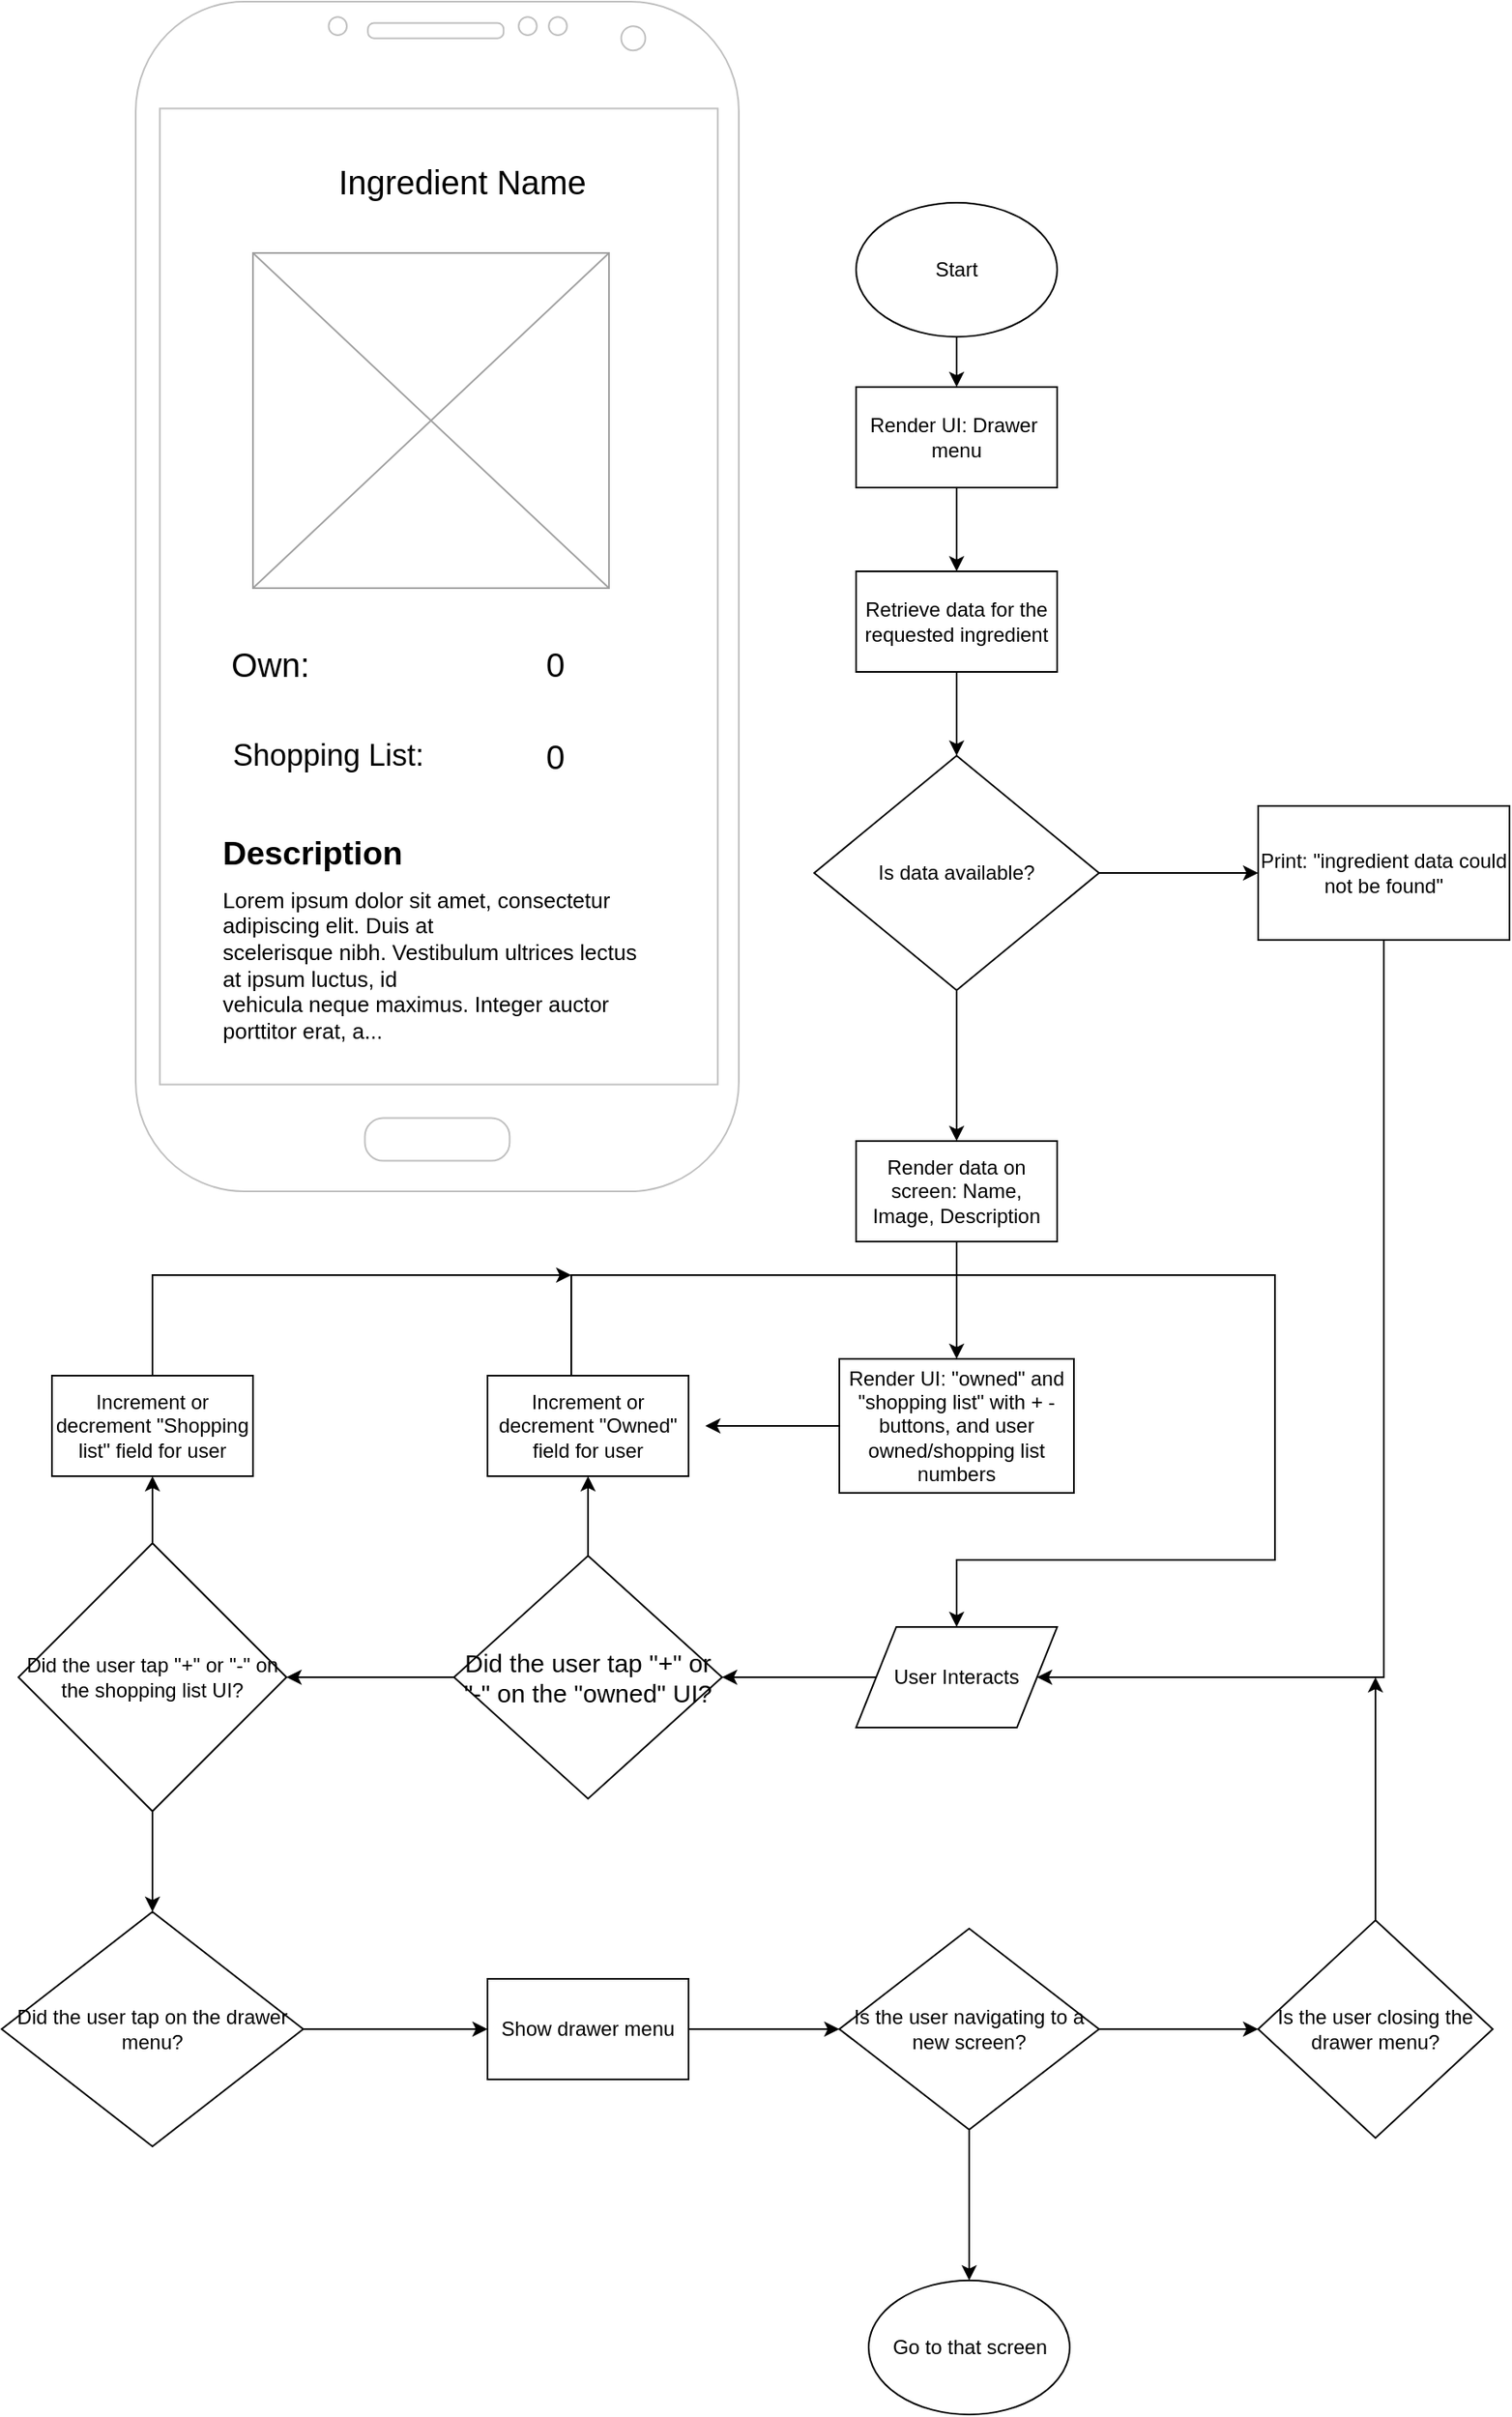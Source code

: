 <mxfile version="12.8.1" type="gitlab">
  <diagram id="frb6UVW6x_-703xL0Cf6" name="Page-1">
    <mxGraphModel dx="1422" dy="5769" grid="1" gridSize="10" guides="1" tooltips="1" connect="1" arrows="1" fold="1" page="1" pageScale="1" pageWidth="1000" pageHeight="500" math="0" shadow="0">
      <root>
        <mxCell id="0" />
        <mxCell id="1" parent="0" />
        <mxCell id="-BLUwrKhegGBMdVgift5-19" style="edgeStyle=orthogonalEdgeStyle;rounded=0;orthogonalLoop=1;jettySize=auto;html=1;entryX=0.5;entryY=0;entryDx=0;entryDy=0;" parent="1" source="-BLUwrKhegGBMdVgift5-1" target="-BLUwrKhegGBMdVgift5-9" edge="1">
          <mxGeometry relative="1" as="geometry" />
        </mxCell>
        <mxCell id="-BLUwrKhegGBMdVgift5-1" value="Start" style="ellipse;whiteSpace=wrap;html=1;" parent="1" vertex="1">
          <mxGeometry x="560" y="-4790" width="120" height="80" as="geometry" />
        </mxCell>
        <mxCell id="-BLUwrKhegGBMdVgift5-21" style="edgeStyle=orthogonalEdgeStyle;rounded=0;orthogonalLoop=1;jettySize=auto;html=1;" parent="1" source="-BLUwrKhegGBMdVgift5-2" target="-BLUwrKhegGBMdVgift5-4" edge="1">
          <mxGeometry relative="1" as="geometry" />
        </mxCell>
        <mxCell id="-BLUwrKhegGBMdVgift5-2" value="Retrieve data for the requested ingredient" style="rounded=0;whiteSpace=wrap;html=1;" parent="1" vertex="1">
          <mxGeometry x="560" y="-4570" width="120" height="60" as="geometry" />
        </mxCell>
        <mxCell id="-BLUwrKhegGBMdVgift5-23" style="edgeStyle=orthogonalEdgeStyle;rounded=0;orthogonalLoop=1;jettySize=auto;html=1;" parent="1" source="-BLUwrKhegGBMdVgift5-4" target="-BLUwrKhegGBMdVgift5-6" edge="1">
          <mxGeometry relative="1" as="geometry" />
        </mxCell>
        <mxCell id="-BLUwrKhegGBMdVgift5-29" style="edgeStyle=orthogonalEdgeStyle;rounded=0;orthogonalLoop=1;jettySize=auto;html=1;entryX=0.5;entryY=0;entryDx=0;entryDy=0;" parent="1" source="-BLUwrKhegGBMdVgift5-4" target="-BLUwrKhegGBMdVgift5-7" edge="1">
          <mxGeometry relative="1" as="geometry" />
        </mxCell>
        <mxCell id="-BLUwrKhegGBMdVgift5-4" value="Is data available?" style="rhombus;whiteSpace=wrap;html=1;" parent="1" vertex="1">
          <mxGeometry x="535" y="-4460" width="170" height="140" as="geometry" />
        </mxCell>
        <mxCell id="-BLUwrKhegGBMdVgift5-28" style="edgeStyle=orthogonalEdgeStyle;rounded=0;orthogonalLoop=1;jettySize=auto;html=1;" parent="1" source="-BLUwrKhegGBMdVgift5-6" target="-BLUwrKhegGBMdVgift5-8" edge="1">
          <mxGeometry relative="1" as="geometry">
            <mxPoint x="710" y="-3870" as="targetPoint" />
            <Array as="points">
              <mxPoint x="875" y="-3910" />
            </Array>
          </mxGeometry>
        </mxCell>
        <mxCell id="-BLUwrKhegGBMdVgift5-6" value="Print: &quot;ingredient data could not be found&quot;" style="rounded=0;whiteSpace=wrap;html=1;" parent="1" vertex="1">
          <mxGeometry x="800" y="-4430" width="150" height="80" as="geometry" />
        </mxCell>
        <mxCell id="-BLUwrKhegGBMdVgift5-30" style="edgeStyle=orthogonalEdgeStyle;rounded=0;orthogonalLoop=1;jettySize=auto;html=1;entryX=0.5;entryY=0;entryDx=0;entryDy=0;" parent="1" source="-BLUwrKhegGBMdVgift5-7" target="-BLUwrKhegGBMdVgift5-10" edge="1">
          <mxGeometry relative="1" as="geometry" />
        </mxCell>
        <mxCell id="-BLUwrKhegGBMdVgift5-7" value="Render data on screen: Name, Image, Description" style="rounded=0;whiteSpace=wrap;html=1;" parent="1" vertex="1">
          <mxGeometry x="560" y="-4230" width="120" height="60" as="geometry" />
        </mxCell>
        <mxCell id="-BLUwrKhegGBMdVgift5-37" style="edgeStyle=orthogonalEdgeStyle;rounded=0;orthogonalLoop=1;jettySize=auto;html=1;entryX=1;entryY=0.5;entryDx=0;entryDy=0;" parent="1" source="-BLUwrKhegGBMdVgift5-8" target="-BLUwrKhegGBMdVgift5-12" edge="1">
          <mxGeometry relative="1" as="geometry" />
        </mxCell>
        <mxCell id="-BLUwrKhegGBMdVgift5-8" value="User Interacts" style="shape=parallelogram;perimeter=parallelogramPerimeter;whiteSpace=wrap;html=1;" parent="1" vertex="1">
          <mxGeometry x="560" y="-3940" width="120" height="60" as="geometry" />
        </mxCell>
        <mxCell id="-BLUwrKhegGBMdVgift5-20" style="edgeStyle=orthogonalEdgeStyle;rounded=0;orthogonalLoop=1;jettySize=auto;html=1;" parent="1" source="-BLUwrKhegGBMdVgift5-9" target="-BLUwrKhegGBMdVgift5-2" edge="1">
          <mxGeometry relative="1" as="geometry" />
        </mxCell>
        <mxCell id="-BLUwrKhegGBMdVgift5-9" value="Render UI: Drawer&amp;nbsp; menu" style="rounded=0;whiteSpace=wrap;html=1;" parent="1" vertex="1">
          <mxGeometry x="560" y="-4680" width="120" height="60" as="geometry" />
        </mxCell>
        <mxCell id="-BLUwrKhegGBMdVgift5-31" style="edgeStyle=orthogonalEdgeStyle;rounded=0;orthogonalLoop=1;jettySize=auto;html=1;" parent="1" source="-BLUwrKhegGBMdVgift5-10" edge="1">
          <mxGeometry relative="1" as="geometry">
            <mxPoint x="470" y="-4060" as="targetPoint" />
          </mxGeometry>
        </mxCell>
        <mxCell id="-BLUwrKhegGBMdVgift5-10" value="Render UI: &quot;owned&quot; and &quot;shopping list&quot; with + - buttons, and user owned/shopping list numbers" style="rounded=0;whiteSpace=wrap;html=1;" parent="1" vertex="1">
          <mxGeometry x="550" y="-4100" width="140" height="80" as="geometry" />
        </mxCell>
        <mxCell id="-BLUwrKhegGBMdVgift5-35" style="edgeStyle=orthogonalEdgeStyle;rounded=0;orthogonalLoop=1;jettySize=auto;html=1;entryX=1;entryY=0.5;entryDx=0;entryDy=0;" parent="1" source="-BLUwrKhegGBMdVgift5-12" target="-BLUwrKhegGBMdVgift5-13" edge="1">
          <mxGeometry relative="1" as="geometry" />
        </mxCell>
        <mxCell id="-BLUwrKhegGBMdVgift5-53" style="edgeStyle=orthogonalEdgeStyle;rounded=0;orthogonalLoop=1;jettySize=auto;html=1;entryX=0.5;entryY=1;entryDx=0;entryDy=0;" parent="1" source="-BLUwrKhegGBMdVgift5-12" target="-BLUwrKhegGBMdVgift5-16" edge="1">
          <mxGeometry relative="1" as="geometry" />
        </mxCell>
        <mxCell id="-BLUwrKhegGBMdVgift5-12" value="&lt;font style=&quot;font-size: 15px&quot;&gt;Did the user tap &quot;+&quot; or &quot;-&quot; on the &quot;owned&quot; UI?&lt;/font&gt;" style="rhombus;whiteSpace=wrap;html=1;rounded=0;shadow=0;comic=0;" parent="1" vertex="1">
          <mxGeometry x="320" y="-3982.5" width="160" height="145" as="geometry" />
        </mxCell>
        <mxCell id="-BLUwrKhegGBMdVgift5-36" style="edgeStyle=orthogonalEdgeStyle;rounded=0;orthogonalLoop=1;jettySize=auto;html=1;" parent="1" source="-BLUwrKhegGBMdVgift5-13" target="-BLUwrKhegGBMdVgift5-14" edge="1">
          <mxGeometry relative="1" as="geometry" />
        </mxCell>
        <mxCell id="-BLUwrKhegGBMdVgift5-52" style="edgeStyle=orthogonalEdgeStyle;rounded=0;orthogonalLoop=1;jettySize=auto;html=1;entryX=0.5;entryY=1;entryDx=0;entryDy=0;" parent="1" source="-BLUwrKhegGBMdVgift5-13" target="-BLUwrKhegGBMdVgift5-17" edge="1">
          <mxGeometry relative="1" as="geometry" />
        </mxCell>
        <mxCell id="-BLUwrKhegGBMdVgift5-13" value="Did the user tap &quot;+&quot; or &quot;-&quot; on the shopping list UI?" style="rhombus;whiteSpace=wrap;html=1;" parent="1" vertex="1">
          <mxGeometry x="60" y="-3990" width="160" height="160" as="geometry" />
        </mxCell>
        <mxCell id="-BLUwrKhegGBMdVgift5-38" style="edgeStyle=orthogonalEdgeStyle;rounded=0;orthogonalLoop=1;jettySize=auto;html=1;entryX=0;entryY=0.5;entryDx=0;entryDy=0;" parent="1" source="-BLUwrKhegGBMdVgift5-14" edge="1">
          <mxGeometry relative="1" as="geometry">
            <mxPoint x="340" y="-3700" as="targetPoint" />
          </mxGeometry>
        </mxCell>
        <mxCell id="-BLUwrKhegGBMdVgift5-14" value="Did the user tap on the drawer menu?" style="rhombus;whiteSpace=wrap;html=1;" parent="1" vertex="1">
          <mxGeometry x="50" y="-3770" width="180" height="140" as="geometry" />
        </mxCell>
        <mxCell id="-BLUwrKhegGBMdVgift5-56" style="edgeStyle=orthogonalEdgeStyle;rounded=0;orthogonalLoop=1;jettySize=auto;html=1;entryX=0.5;entryY=0;entryDx=0;entryDy=0;" parent="1" source="-BLUwrKhegGBMdVgift5-16" target="-BLUwrKhegGBMdVgift5-8" edge="1">
          <mxGeometry relative="1" as="geometry">
            <mxPoint x="620" y="-3950" as="targetPoint" />
            <Array as="points">
              <mxPoint x="390" y="-4150" />
              <mxPoint x="810" y="-4150" />
              <mxPoint x="810" y="-3980" />
              <mxPoint x="620" y="-3980" />
            </Array>
          </mxGeometry>
        </mxCell>
        <mxCell id="-BLUwrKhegGBMdVgift5-16" value="Increment or decrement &quot;Owned&quot; field for user" style="rounded=0;whiteSpace=wrap;html=1;" parent="1" vertex="1">
          <mxGeometry x="340" y="-4090" width="120" height="60" as="geometry" />
        </mxCell>
        <mxCell id="-BLUwrKhegGBMdVgift5-57" style="edgeStyle=orthogonalEdgeStyle;rounded=0;orthogonalLoop=1;jettySize=auto;html=1;" parent="1" source="-BLUwrKhegGBMdVgift5-17" edge="1">
          <mxGeometry relative="1" as="geometry">
            <mxPoint x="390" y="-4150" as="targetPoint" />
            <Array as="points">
              <mxPoint x="140" y="-4150" />
            </Array>
          </mxGeometry>
        </mxCell>
        <mxCell id="-BLUwrKhegGBMdVgift5-17" value="Increment or decrement &quot;Shopping list&quot; field for user" style="rounded=0;whiteSpace=wrap;html=1;" parent="1" vertex="1">
          <mxGeometry x="80" y="-4090" width="120" height="60" as="geometry" />
        </mxCell>
        <mxCell id="-BLUwrKhegGBMdVgift5-44" style="edgeStyle=orthogonalEdgeStyle;rounded=0;orthogonalLoop=1;jettySize=auto;html=1;entryX=0.5;entryY=0;entryDx=0;entryDy=0;" parent="1" source="-BLUwrKhegGBMdVgift5-40" target="-BLUwrKhegGBMdVgift5-41" edge="1">
          <mxGeometry relative="1" as="geometry">
            <mxPoint x="627.5" y="-3570" as="targetPoint" />
          </mxGeometry>
        </mxCell>
        <mxCell id="-BLUwrKhegGBMdVgift5-50" style="edgeStyle=orthogonalEdgeStyle;rounded=0;orthogonalLoop=1;jettySize=auto;html=1;entryX=0;entryY=0.5;entryDx=0;entryDy=0;" parent="1" source="-BLUwrKhegGBMdVgift5-40" target="-BLUwrKhegGBMdVgift5-42" edge="1">
          <mxGeometry relative="1" as="geometry" />
        </mxCell>
        <mxCell id="-BLUwrKhegGBMdVgift5-40" value="Is the user navigating to a new screen?" style="rhombus;whiteSpace=wrap;html=1;" parent="1" vertex="1">
          <mxGeometry x="550" y="-3760" width="155" height="120" as="geometry" />
        </mxCell>
        <mxCell id="-BLUwrKhegGBMdVgift5-41" value="Go to that screen" style="ellipse;whiteSpace=wrap;html=1;" parent="1" vertex="1">
          <mxGeometry x="567.5" y="-3550" width="120" height="80" as="geometry" />
        </mxCell>
        <mxCell id="-BLUwrKhegGBMdVgift5-47" style="edgeStyle=orthogonalEdgeStyle;rounded=0;orthogonalLoop=1;jettySize=auto;html=1;" parent="1" source="-BLUwrKhegGBMdVgift5-42" edge="1">
          <mxGeometry relative="1" as="geometry">
            <mxPoint x="870" y="-3910" as="targetPoint" />
            <Array as="points">
              <mxPoint x="870" y="-3850" />
              <mxPoint x="870" y="-3850" />
            </Array>
          </mxGeometry>
        </mxCell>
        <mxCell id="-BLUwrKhegGBMdVgift5-42" value="Is the user closing the drawer menu?" style="rhombus;whiteSpace=wrap;html=1;" parent="1" vertex="1">
          <mxGeometry x="800" y="-3765" width="140" height="130" as="geometry" />
        </mxCell>
        <mxCell id="-BLUwrKhegGBMdVgift5-48" style="edgeStyle=orthogonalEdgeStyle;rounded=0;orthogonalLoop=1;jettySize=auto;html=1;entryX=0;entryY=0.5;entryDx=0;entryDy=0;" parent="1" source="-BLUwrKhegGBMdVgift5-43" target="-BLUwrKhegGBMdVgift5-40" edge="1">
          <mxGeometry relative="1" as="geometry" />
        </mxCell>
        <mxCell id="-BLUwrKhegGBMdVgift5-43" value="Show drawer menu" style="rounded=0;whiteSpace=wrap;html=1;" parent="1" vertex="1">
          <mxGeometry x="340" y="-3730" width="120" height="60" as="geometry" />
        </mxCell>
        <mxCell id="-BLUwrKhegGBMdVgift5-58" value="" style="verticalLabelPosition=bottom;verticalAlign=top;html=1;shadow=0;dashed=0;strokeWidth=1;shape=mxgraph.android.phone2;strokeColor=#c0c0c0;rounded=0;comic=0;gradientColor=none;" parent="1" vertex="1">
          <mxGeometry x="130" y="-4910" width="360" height="710" as="geometry" />
        </mxCell>
        <mxCell id="-BLUwrKhegGBMdVgift5-59" value="" style="shape=image;html=1;verticalAlign=top;verticalLabelPosition=bottom;labelBackgroundColor=#ffffff;imageAspect=0;aspect=fixed;image=https://cdn4.iconfinder.com/data/icons/wirecons-free-vector-icons/32/menu-alt-128.png;rounded=0;shadow=0;comic=0;gradientColor=none;" parent="1" vertex="1">
          <mxGeometry x="170" y="-4823" width="40" height="40" as="geometry" />
        </mxCell>
        <mxCell id="-BLUwrKhegGBMdVgift5-60" value="Ingredient Name" style="text;html=1;strokeColor=none;fillColor=none;align=center;verticalAlign=middle;whiteSpace=wrap;rounded=0;shadow=0;comic=0;fontSize=20;" parent="1" vertex="1">
          <mxGeometry x="230" y="-4828" width="190" height="50" as="geometry" />
        </mxCell>
        <mxCell id="-BLUwrKhegGBMdVgift5-61" value="" style="verticalLabelPosition=bottom;shadow=0;dashed=0;align=center;html=1;verticalAlign=top;strokeWidth=1;shape=mxgraph.mockup.graphics.simpleIcon;strokeColor=#999999;rounded=0;comic=0;gradientColor=none;fontSize=20;strokeOpacity=92;" parent="1" vertex="1">
          <mxGeometry x="200" y="-4760" width="212.5" height="200" as="geometry" />
        </mxCell>
        <mxCell id="-BLUwrKhegGBMdVgift5-62" value="" style="shape=image;html=1;verticalAlign=top;verticalLabelPosition=bottom;labelBackgroundColor=#ffffff;imageAspect=0;aspect=fixed;image=https://cdn2.iconfinder.com/data/icons/flat-ui-icons-24-px/24/plus-24-128.png;rounded=0;shadow=0;comic=0;gradientColor=none;fontSize=20;" parent="1" vertex="1">
          <mxGeometry x="405" y="-4525" width="20" height="20" as="geometry" />
        </mxCell>
        <mxCell id="-BLUwrKhegGBMdVgift5-63" value="" style="shape=image;html=1;verticalAlign=top;verticalLabelPosition=bottom;labelBackgroundColor=#ffffff;imageAspect=0;aspect=fixed;image=https://cdn4.iconfinder.com/data/icons/ionicons/512/icon-minus-128.png;rounded=0;shadow=0;comic=0;gradientColor=none;fontSize=20;" parent="1" vertex="1">
          <mxGeometry x="335" y="-4530" width="30" height="30" as="geometry" />
        </mxCell>
        <mxCell id="-BLUwrKhegGBMdVgift5-64" value="Own:" style="text;html=1;align=center;verticalAlign=middle;resizable=0;points=[];autosize=1;fontSize=20;" parent="1" vertex="1">
          <mxGeometry x="180" y="-4530" width="60" height="30" as="geometry" />
        </mxCell>
        <mxCell id="-BLUwrKhegGBMdVgift5-66" value="0" style="text;html=1;align=center;verticalAlign=middle;resizable=0;points=[];autosize=1;fontSize=20;" parent="1" vertex="1">
          <mxGeometry x="365" y="-4530" width="30" height="30" as="geometry" />
        </mxCell>
        <mxCell id="-BLUwrKhegGBMdVgift5-72" value="&lt;div style=&quot;font-size: 18px&quot;&gt;&lt;font style=&quot;font-size: 18px&quot;&gt;Shopping List:&lt;/font&gt;&lt;/div&gt;" style="text;html=1;strokeColor=none;fillColor=none;align=center;verticalAlign=middle;whiteSpace=wrap;rounded=0;shadow=0;comic=0;fontSize=13;" parent="1" vertex="1">
          <mxGeometry x="175" y="-4485" width="140" height="50" as="geometry" />
        </mxCell>
        <mxCell id="-BLUwrKhegGBMdVgift5-78" value="" style="shape=image;html=1;verticalAlign=top;verticalLabelPosition=bottom;labelBackgroundColor=#ffffff;imageAspect=0;aspect=fixed;image=https://cdn2.iconfinder.com/data/icons/flat-ui-icons-24-px/24/plus-24-128.png;rounded=0;shadow=0;comic=0;gradientColor=none;fontSize=20;" parent="1" vertex="1">
          <mxGeometry x="405" y="-4470" width="20" height="20" as="geometry" />
        </mxCell>
        <mxCell id="-BLUwrKhegGBMdVgift5-79" value="" style="shape=image;html=1;verticalAlign=top;verticalLabelPosition=bottom;labelBackgroundColor=#ffffff;imageAspect=0;aspect=fixed;image=https://cdn4.iconfinder.com/data/icons/ionicons/512/icon-minus-128.png;rounded=0;shadow=0;comic=0;gradientColor=none;fontSize=20;" parent="1" vertex="1">
          <mxGeometry x="335" y="-4475" width="30" height="30" as="geometry" />
        </mxCell>
        <mxCell id="-BLUwrKhegGBMdVgift5-80" value="0" style="text;html=1;align=center;verticalAlign=middle;resizable=0;points=[];autosize=1;fontSize=20;" parent="1" vertex="1">
          <mxGeometry x="365" y="-4475" width="30" height="30" as="geometry" />
        </mxCell>
        <mxCell id="-BLUwrKhegGBMdVgift5-81" value="&lt;h2&gt;Description&lt;/h2&gt;" style="text;html=1;strokeColor=none;fillColor=none;align=left;verticalAlign=middle;whiteSpace=wrap;rounded=0;shadow=0;comic=0;fontSize=13;" parent="1" vertex="1">
          <mxGeometry x="180" y="-4430" width="150" height="55" as="geometry" />
        </mxCell>
        <mxCell id="-BLUwrKhegGBMdVgift5-86" value="Lorem ipsum dolor sit amet, consectetur adipiscing elit. Duis at &lt;br&gt;scelerisque nibh. Vestibulum ultrices lectus at ipsum luctus, id &lt;br&gt;vehicula neque maximus. Integer auctor porttitor erat, a..." style="text;html=1;strokeColor=none;fillColor=none;align=left;verticalAlign=middle;whiteSpace=wrap;rounded=0;shadow=0;comic=0;fontSize=13;" parent="1" vertex="1">
          <mxGeometry x="180" y="-4380" width="260" height="90" as="geometry" />
        </mxCell>
      </root>
    </mxGraphModel>
  </diagram>
</mxfile>
